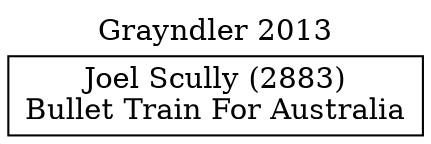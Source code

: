 // House preference flow
digraph "Joel Scully (2883)_Grayndler_2013" {
	graph [label="Grayndler 2013" labelloc=t mclimit=10]
	node [shape=box]
	"Joel Scully (2883)" [label="Joel Scully (2883)
Bullet Train For Australia"]
}
